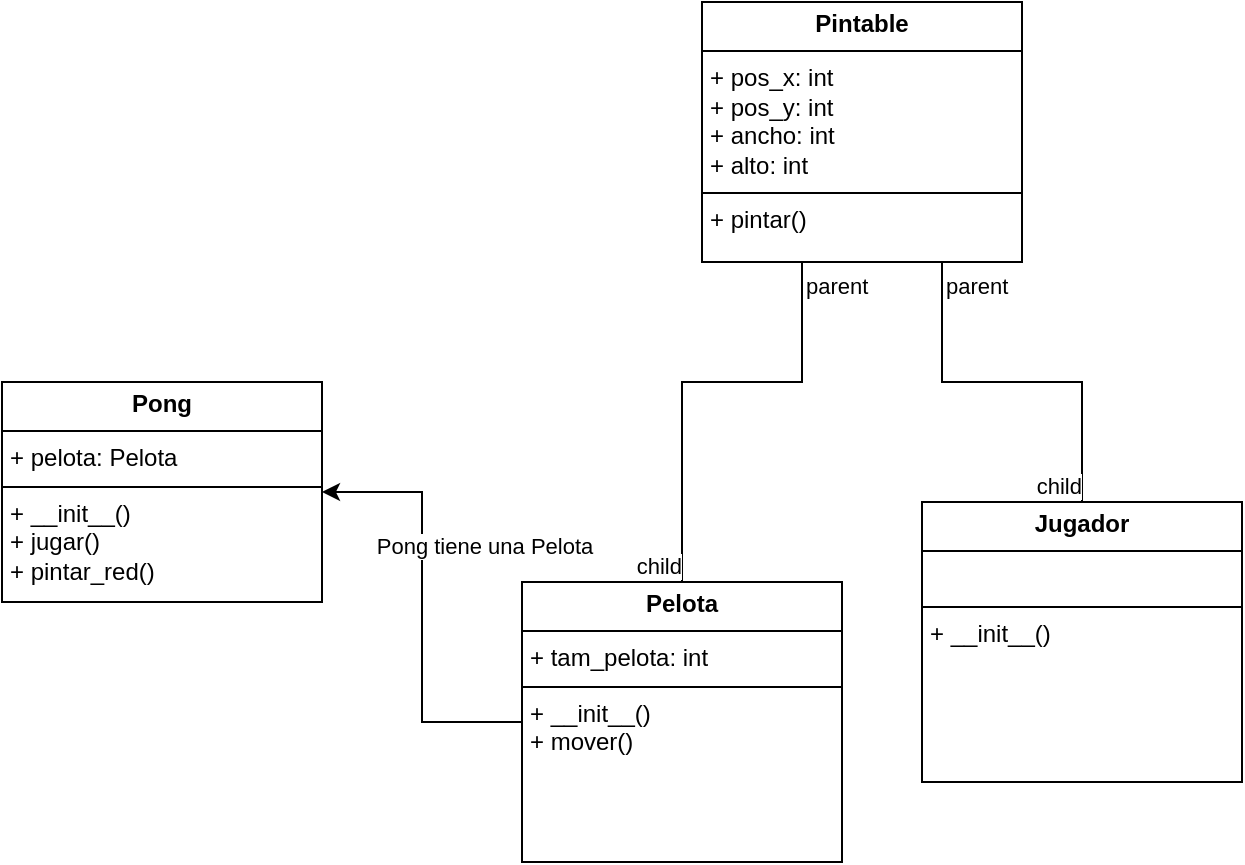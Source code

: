 <mxfile version="26.1.1">
  <diagram name="Página-1" id="KWjEBGcy1VvsxHbx_X4C">
    <mxGraphModel dx="819" dy="449" grid="1" gridSize="10" guides="1" tooltips="1" connect="1" arrows="1" fold="1" page="1" pageScale="1" pageWidth="827" pageHeight="1169" math="0" shadow="0">
      <root>
        <mxCell id="0" />
        <mxCell id="1" parent="0" />
        <mxCell id="PPaiHwFnKkvKhdk1narM-1" value="&lt;p style=&quot;margin:0px;margin-top:4px;text-align:center;&quot;&gt;&lt;b&gt;Pong&lt;/b&gt;&lt;/p&gt;&lt;hr size=&quot;1&quot; style=&quot;border-style:solid;&quot;&gt;&lt;p style=&quot;margin:0px;margin-left:4px;&quot;&gt;+ pelota: Pelota&lt;/p&gt;&lt;hr size=&quot;1&quot; style=&quot;border-style:solid;&quot;&gt;&lt;p style=&quot;margin:0px;margin-left:4px;&quot;&gt;+ __init__()&lt;/p&gt;&lt;p style=&quot;margin:0px;margin-left:4px;&quot;&gt;+ jugar()&lt;/p&gt;&lt;p style=&quot;margin:0px;margin-left:4px;&quot;&gt;+ pintar_red()&lt;/p&gt;" style="verticalAlign=top;align=left;overflow=fill;html=1;whiteSpace=wrap;" vertex="1" parent="1">
          <mxGeometry x="120" y="220" width="160" height="110" as="geometry" />
        </mxCell>
        <mxCell id="PPaiHwFnKkvKhdk1narM-3" style="edgeStyle=orthogonalEdgeStyle;rounded=0;orthogonalLoop=1;jettySize=auto;html=1;" edge="1" parent="1" source="PPaiHwFnKkvKhdk1narM-2" target="PPaiHwFnKkvKhdk1narM-1">
          <mxGeometry relative="1" as="geometry" />
        </mxCell>
        <mxCell id="PPaiHwFnKkvKhdk1narM-4" value="Pong tiene una Pelota" style="edgeLabel;html=1;align=center;verticalAlign=middle;resizable=0;points=[];" vertex="1" connectable="0" parent="PPaiHwFnKkvKhdk1narM-3">
          <mxGeometry x="0.446" y="-2" relative="1" as="geometry">
            <mxPoint x="29" y="17" as="offset" />
          </mxGeometry>
        </mxCell>
        <mxCell id="PPaiHwFnKkvKhdk1narM-2" value="&lt;p style=&quot;margin:0px;margin-top:4px;text-align:center;&quot;&gt;&lt;b&gt;Pelota&lt;/b&gt;&lt;/p&gt;&lt;hr size=&quot;1&quot; style=&quot;border-style:solid;&quot;&gt;&lt;p style=&quot;margin:0px;margin-left:4px;&quot;&gt;+ tam_pelota: int&lt;/p&gt;&lt;hr size=&quot;1&quot; style=&quot;border-style:solid;&quot;&gt;&lt;p style=&quot;margin:0px;margin-left:4px;&quot;&gt;+ __init__()&lt;/p&gt;&lt;p style=&quot;margin:0px;margin-left:4px;&quot;&gt;+ mover()&lt;/p&gt;" style="verticalAlign=top;align=left;overflow=fill;html=1;whiteSpace=wrap;" vertex="1" parent="1">
          <mxGeometry x="380" y="320" width="160" height="140" as="geometry" />
        </mxCell>
        <mxCell id="PPaiHwFnKkvKhdk1narM-6" value="&lt;p style=&quot;margin:0px;margin-top:4px;text-align:center;&quot;&gt;&lt;b&gt;Pintable&lt;/b&gt;&lt;/p&gt;&lt;hr size=&quot;1&quot; style=&quot;border-style:solid;&quot;&gt;&lt;p style=&quot;margin:0px;margin-left:4px;&quot;&gt;+ pos_x: int&lt;/p&gt;&lt;p style=&quot;margin:0px;margin-left:4px;&quot;&gt;+ pos_y: int&lt;/p&gt;&lt;p style=&quot;margin:0px;margin-left:4px;&quot;&gt;+ ancho: int&lt;/p&gt;&lt;p style=&quot;margin:0px;margin-left:4px;&quot;&gt;+ alto: int&lt;/p&gt;&lt;hr size=&quot;1&quot; style=&quot;border-style:solid;&quot;&gt;&lt;p style=&quot;margin:0px;margin-left:4px;&quot;&gt;+ pintar()&lt;/p&gt;" style="verticalAlign=top;align=left;overflow=fill;html=1;whiteSpace=wrap;" vertex="1" parent="1">
          <mxGeometry x="470" y="30" width="160" height="130" as="geometry" />
        </mxCell>
        <mxCell id="PPaiHwFnKkvKhdk1narM-10" value="" style="endArrow=none;html=1;edgeStyle=orthogonalEdgeStyle;rounded=0;" edge="1" parent="1" source="PPaiHwFnKkvKhdk1narM-6" target="PPaiHwFnKkvKhdk1narM-2">
          <mxGeometry relative="1" as="geometry">
            <mxPoint x="430" y="170" as="sourcePoint" />
            <mxPoint x="270" y="290" as="targetPoint" />
            <Array as="points">
              <mxPoint x="520" y="220" />
              <mxPoint x="460" y="220" />
            </Array>
          </mxGeometry>
        </mxCell>
        <mxCell id="PPaiHwFnKkvKhdk1narM-11" value="parent" style="edgeLabel;resizable=0;html=1;align=left;verticalAlign=bottom;" connectable="0" vertex="1" parent="PPaiHwFnKkvKhdk1narM-10">
          <mxGeometry x="-1" relative="1" as="geometry">
            <mxPoint y="20" as="offset" />
          </mxGeometry>
        </mxCell>
        <mxCell id="PPaiHwFnKkvKhdk1narM-12" value="child" style="edgeLabel;resizable=0;html=1;align=right;verticalAlign=bottom;" connectable="0" vertex="1" parent="PPaiHwFnKkvKhdk1narM-10">
          <mxGeometry x="1" relative="1" as="geometry" />
        </mxCell>
        <mxCell id="PPaiHwFnKkvKhdk1narM-13" value="&lt;p style=&quot;margin:0px;margin-top:4px;text-align:center;&quot;&gt;&lt;b&gt;Jugador&lt;/b&gt;&lt;/p&gt;&lt;hr size=&quot;1&quot; style=&quot;border-style:solid;&quot;&gt;&lt;p style=&quot;margin:0px;margin-left:4px;&quot;&gt;&lt;br&gt;&lt;/p&gt;&lt;hr size=&quot;1&quot; style=&quot;border-style:solid;&quot;&gt;&lt;p style=&quot;margin:0px;margin-left:4px;&quot;&gt;+ __init__()&lt;/p&gt;&lt;p style=&quot;margin:0px;margin-left:4px;&quot;&gt;&lt;br&gt;&lt;/p&gt;" style="verticalAlign=top;align=left;overflow=fill;html=1;whiteSpace=wrap;" vertex="1" parent="1">
          <mxGeometry x="580" y="280" width="160" height="140" as="geometry" />
        </mxCell>
        <mxCell id="PPaiHwFnKkvKhdk1narM-14" value="" style="endArrow=none;html=1;edgeStyle=orthogonalEdgeStyle;rounded=0;" edge="1" parent="1" source="PPaiHwFnKkvKhdk1narM-6" target="PPaiHwFnKkvKhdk1narM-13">
          <mxGeometry relative="1" as="geometry">
            <mxPoint x="430" y="170" as="sourcePoint" />
            <mxPoint x="470" y="330" as="targetPoint" />
            <Array as="points">
              <mxPoint x="590" y="220" />
              <mxPoint x="660" y="220" />
            </Array>
          </mxGeometry>
        </mxCell>
        <mxCell id="PPaiHwFnKkvKhdk1narM-15" value="parent" style="edgeLabel;resizable=0;html=1;align=left;verticalAlign=bottom;" connectable="0" vertex="1" parent="PPaiHwFnKkvKhdk1narM-14">
          <mxGeometry x="-1" relative="1" as="geometry">
            <mxPoint y="20" as="offset" />
          </mxGeometry>
        </mxCell>
        <mxCell id="PPaiHwFnKkvKhdk1narM-16" value="child" style="edgeLabel;resizable=0;html=1;align=right;verticalAlign=bottom;" connectable="0" vertex="1" parent="PPaiHwFnKkvKhdk1narM-14">
          <mxGeometry x="1" relative="1" as="geometry" />
        </mxCell>
      </root>
    </mxGraphModel>
  </diagram>
</mxfile>

